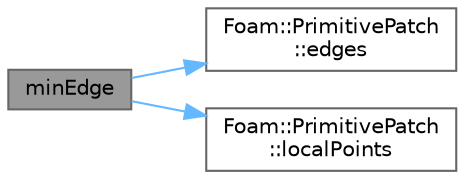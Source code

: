 digraph "minEdge"
{
 // LATEX_PDF_SIZE
  bgcolor="transparent";
  edge [fontname=Helvetica,fontsize=10,labelfontname=Helvetica,labelfontsize=10];
  node [fontname=Helvetica,fontsize=10,shape=box,height=0.2,width=0.4];
  rankdir="LR";
  Node1 [id="Node000001",label="minEdge",height=0.2,width=0.4,color="gray40", fillcolor="grey60", style="filled", fontcolor="black",tooltip=" "];
  Node1 -> Node2 [id="edge1_Node000001_Node000002",color="steelblue1",style="solid",tooltip=" "];
  Node2 [id="Node000002",label="Foam::PrimitivePatch\l::edges",height=0.2,width=0.4,color="grey40", fillcolor="white", style="filled",URL="$classFoam_1_1PrimitivePatch.html#a21d764179912ddda5c6f95193c289846",tooltip=" "];
  Node1 -> Node3 [id="edge2_Node000001_Node000003",color="steelblue1",style="solid",tooltip=" "];
  Node3 [id="Node000003",label="Foam::PrimitivePatch\l::localPoints",height=0.2,width=0.4,color="grey40", fillcolor="white", style="filled",URL="$classFoam_1_1PrimitivePatch.html#a6082512de4c56dcb546ce3c40509cc00",tooltip=" "];
}
